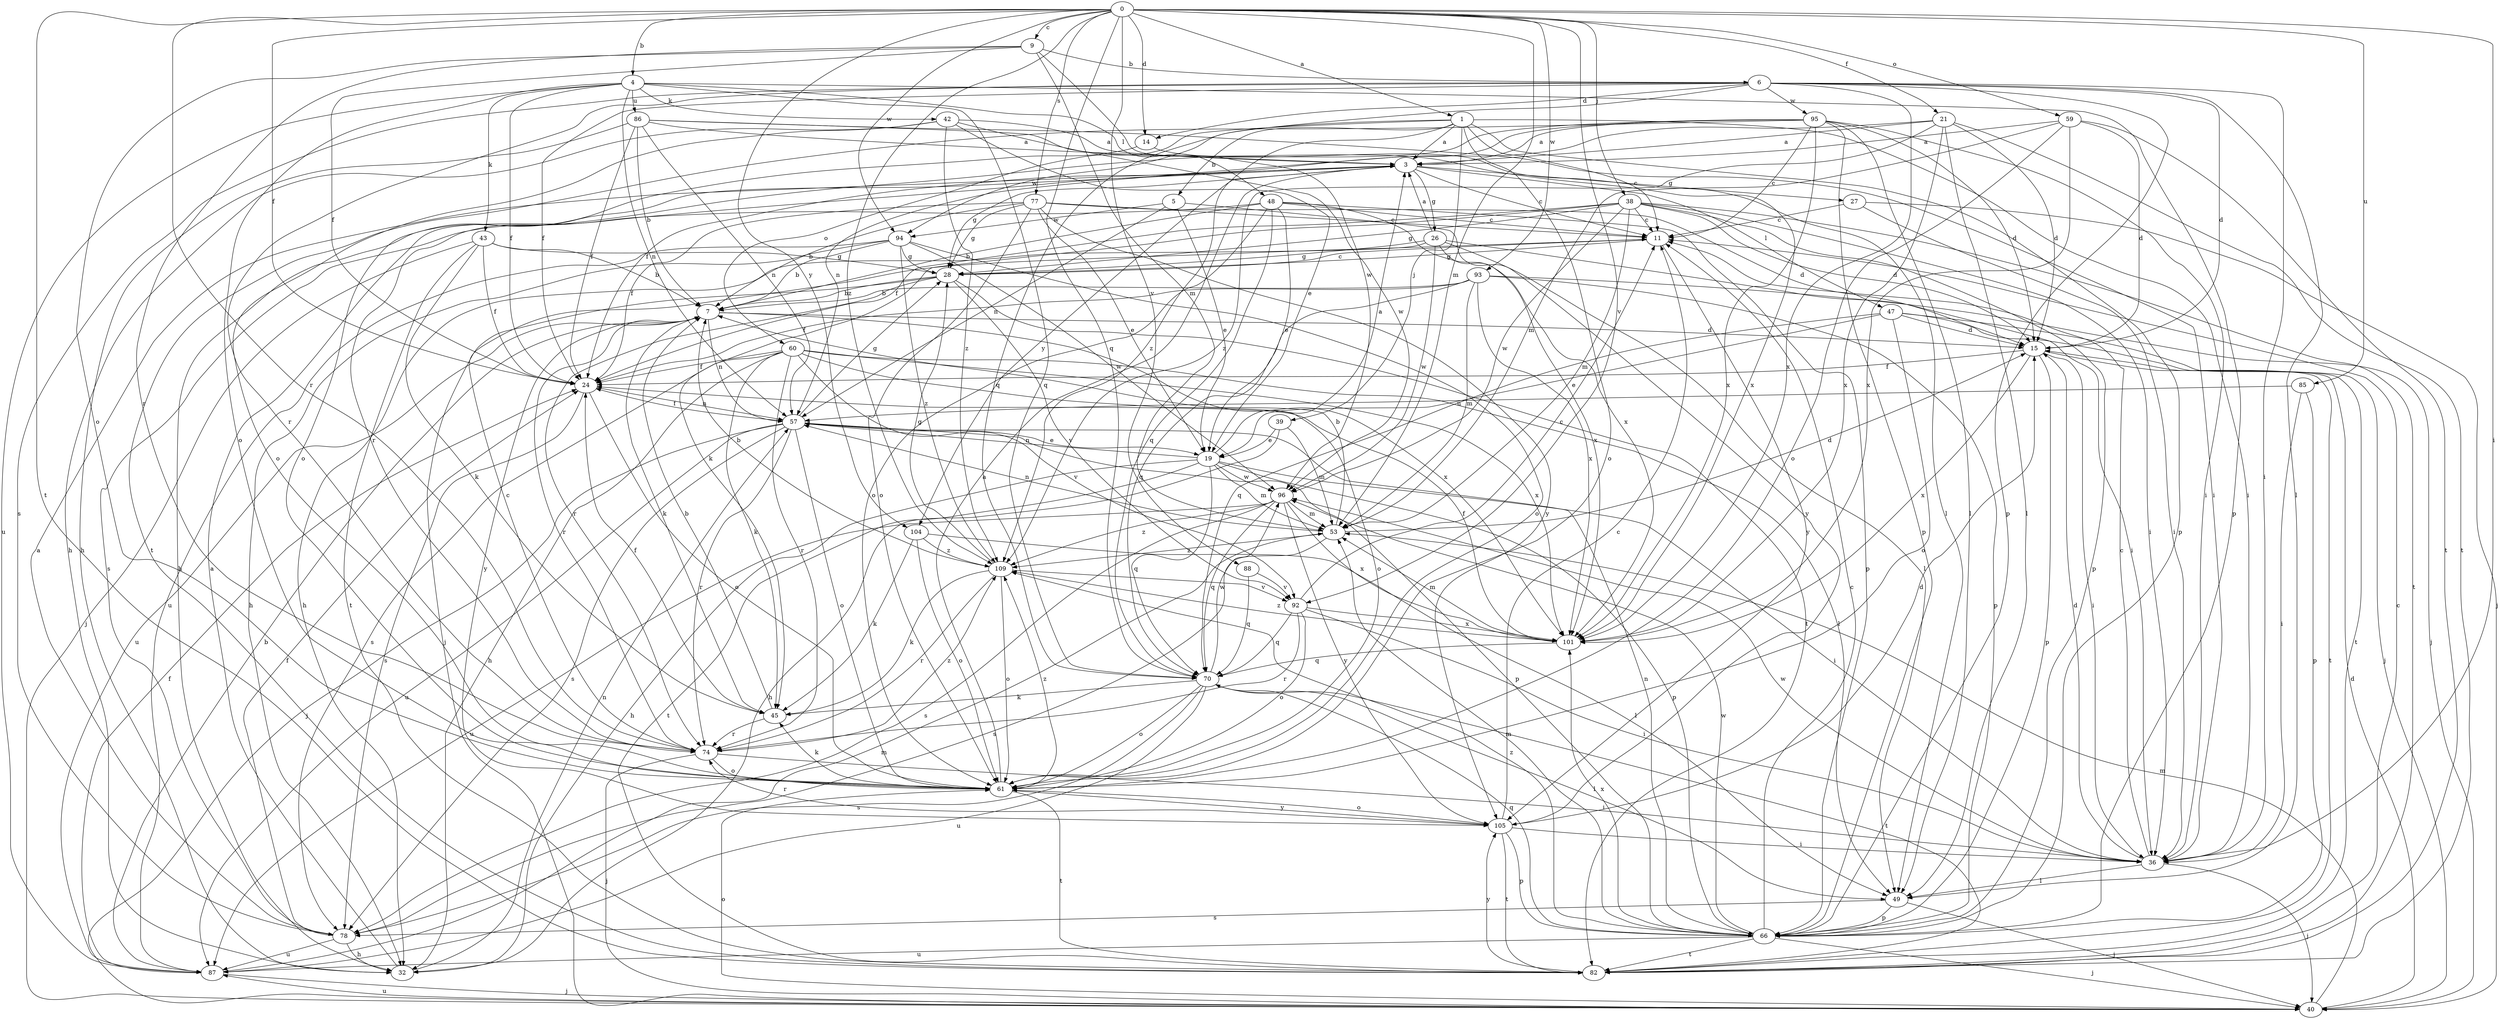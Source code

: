 strict digraph  {
0;
1;
3;
4;
5;
6;
7;
9;
11;
14;
15;
19;
21;
24;
26;
27;
28;
32;
36;
38;
39;
40;
42;
43;
45;
47;
48;
49;
53;
57;
59;
60;
61;
66;
70;
74;
77;
78;
82;
85;
86;
87;
88;
92;
93;
94;
95;
96;
101;
104;
105;
109;
0 -> 1  [label=a];
0 -> 4  [label=b];
0 -> 9  [label=c];
0 -> 14  [label=d];
0 -> 21  [label=f];
0 -> 24  [label=f];
0 -> 36  [label=i];
0 -> 38  [label=j];
0 -> 53  [label=m];
0 -> 59  [label=o];
0 -> 70  [label=q];
0 -> 74  [label=r];
0 -> 77  [label=s];
0 -> 82  [label=t];
0 -> 85  [label=u];
0 -> 88  [label=v];
0 -> 92  [label=v];
0 -> 93  [label=w];
0 -> 94  [label=w];
0 -> 104  [label=y];
0 -> 109  [label=z];
1 -> 3  [label=a];
1 -> 5  [label=b];
1 -> 11  [label=c];
1 -> 36  [label=i];
1 -> 39  [label=j];
1 -> 60  [label=o];
1 -> 61  [label=o];
1 -> 66  [label=p];
1 -> 94  [label=w];
1 -> 109  [label=z];
3 -> 11  [label=c];
3 -> 26  [label=g];
3 -> 27  [label=g];
3 -> 28  [label=g];
3 -> 32  [label=h];
3 -> 47  [label=l];
3 -> 104  [label=y];
4 -> 24  [label=f];
4 -> 42  [label=k];
4 -> 43  [label=k];
4 -> 48  [label=l];
4 -> 57  [label=n];
4 -> 61  [label=o];
4 -> 66  [label=p];
4 -> 70  [label=q];
4 -> 86  [label=u];
4 -> 87  [label=u];
5 -> 19  [label=e];
5 -> 57  [label=n];
5 -> 94  [label=w];
5 -> 105  [label=y];
6 -> 14  [label=d];
6 -> 15  [label=d];
6 -> 24  [label=f];
6 -> 36  [label=i];
6 -> 49  [label=l];
6 -> 66  [label=p];
6 -> 70  [label=q];
6 -> 74  [label=r];
6 -> 78  [label=s];
6 -> 95  [label=w];
6 -> 101  [label=x];
7 -> 15  [label=d];
7 -> 45  [label=k];
7 -> 57  [label=n];
7 -> 74  [label=r];
7 -> 87  [label=u];
7 -> 101  [label=x];
7 -> 105  [label=y];
9 -> 6  [label=b];
9 -> 24  [label=f];
9 -> 53  [label=m];
9 -> 61  [label=o];
9 -> 74  [label=r];
9 -> 96  [label=w];
11 -> 28  [label=g];
11 -> 105  [label=y];
14 -> 49  [label=l];
14 -> 61  [label=o];
15 -> 24  [label=f];
15 -> 36  [label=i];
15 -> 66  [label=p];
15 -> 82  [label=t];
15 -> 101  [label=x];
19 -> 3  [label=a];
19 -> 32  [label=h];
19 -> 36  [label=i];
19 -> 53  [label=m];
19 -> 57  [label=n];
19 -> 66  [label=p];
19 -> 70  [label=q];
19 -> 82  [label=t];
19 -> 96  [label=w];
21 -> 3  [label=a];
21 -> 15  [label=d];
21 -> 24  [label=f];
21 -> 49  [label=l];
21 -> 82  [label=t];
21 -> 101  [label=x];
21 -> 109  [label=z];
24 -> 57  [label=n];
24 -> 61  [label=o];
24 -> 78  [label=s];
26 -> 3  [label=a];
26 -> 28  [label=g];
26 -> 32  [label=h];
26 -> 36  [label=i];
26 -> 49  [label=l];
26 -> 96  [label=w];
26 -> 101  [label=x];
27 -> 11  [label=c];
27 -> 36  [label=i];
27 -> 40  [label=j];
28 -> 7  [label=b];
28 -> 11  [label=c];
28 -> 40  [label=j];
28 -> 74  [label=r];
28 -> 82  [label=t];
28 -> 92  [label=v];
32 -> 3  [label=a];
32 -> 57  [label=n];
36 -> 11  [label=c];
36 -> 15  [label=d];
36 -> 40  [label=j];
36 -> 49  [label=l];
36 -> 96  [label=w];
38 -> 11  [label=c];
38 -> 15  [label=d];
38 -> 24  [label=f];
38 -> 28  [label=g];
38 -> 36  [label=i];
38 -> 45  [label=k];
38 -> 53  [label=m];
38 -> 66  [label=p];
38 -> 82  [label=t];
38 -> 96  [label=w];
39 -> 19  [label=e];
39 -> 32  [label=h];
39 -> 53  [label=m];
40 -> 15  [label=d];
40 -> 53  [label=m];
40 -> 61  [label=o];
40 -> 87  [label=u];
42 -> 3  [label=a];
42 -> 19  [label=e];
42 -> 32  [label=h];
42 -> 61  [label=o];
42 -> 96  [label=w];
42 -> 109  [label=z];
43 -> 7  [label=b];
43 -> 24  [label=f];
43 -> 28  [label=g];
43 -> 40  [label=j];
43 -> 45  [label=k];
43 -> 82  [label=t];
45 -> 7  [label=b];
45 -> 24  [label=f];
45 -> 74  [label=r];
47 -> 15  [label=d];
47 -> 19  [label=e];
47 -> 40  [label=j];
47 -> 61  [label=o];
47 -> 70  [label=q];
47 -> 82  [label=t];
48 -> 7  [label=b];
48 -> 11  [label=c];
48 -> 19  [label=e];
48 -> 61  [label=o];
48 -> 66  [label=p];
48 -> 70  [label=q];
48 -> 78  [label=s];
48 -> 101  [label=x];
49 -> 40  [label=j];
49 -> 66  [label=p];
49 -> 78  [label=s];
53 -> 7  [label=b];
53 -> 15  [label=d];
53 -> 57  [label=n];
53 -> 78  [label=s];
53 -> 109  [label=z];
57 -> 19  [label=e];
57 -> 24  [label=f];
57 -> 28  [label=g];
57 -> 40  [label=j];
57 -> 61  [label=o];
57 -> 66  [label=p];
57 -> 74  [label=r];
57 -> 78  [label=s];
57 -> 87  [label=u];
59 -> 3  [label=a];
59 -> 15  [label=d];
59 -> 53  [label=m];
59 -> 61  [label=o];
59 -> 82  [label=t];
59 -> 101  [label=x];
60 -> 24  [label=f];
60 -> 32  [label=h];
60 -> 45  [label=k];
60 -> 49  [label=l];
60 -> 61  [label=o];
60 -> 74  [label=r];
60 -> 78  [label=s];
60 -> 92  [label=v];
60 -> 101  [label=x];
61 -> 3  [label=a];
61 -> 45  [label=k];
61 -> 82  [label=t];
61 -> 105  [label=y];
61 -> 109  [label=z];
66 -> 11  [label=c];
66 -> 40  [label=j];
66 -> 53  [label=m];
66 -> 57  [label=n];
66 -> 70  [label=q];
66 -> 82  [label=t];
66 -> 87  [label=u];
66 -> 96  [label=w];
66 -> 101  [label=x];
66 -> 109  [label=z];
70 -> 45  [label=k];
70 -> 49  [label=l];
70 -> 61  [label=o];
70 -> 78  [label=s];
70 -> 82  [label=t];
70 -> 87  [label=u];
70 -> 96  [label=w];
74 -> 11  [label=c];
74 -> 36  [label=i];
74 -> 40  [label=j];
74 -> 61  [label=o];
74 -> 109  [label=z];
77 -> 7  [label=b];
77 -> 11  [label=c];
77 -> 15  [label=d];
77 -> 19  [label=e];
77 -> 24  [label=f];
77 -> 28  [label=g];
77 -> 61  [label=o];
77 -> 105  [label=y];
78 -> 3  [label=a];
78 -> 24  [label=f];
78 -> 32  [label=h];
78 -> 87  [label=u];
82 -> 11  [label=c];
82 -> 105  [label=y];
85 -> 36  [label=i];
85 -> 57  [label=n];
85 -> 66  [label=p];
86 -> 3  [label=a];
86 -> 7  [label=b];
86 -> 24  [label=f];
86 -> 32  [label=h];
86 -> 36  [label=i];
86 -> 57  [label=n];
86 -> 101  [label=x];
87 -> 7  [label=b];
87 -> 24  [label=f];
87 -> 40  [label=j];
87 -> 53  [label=m];
88 -> 70  [label=q];
88 -> 92  [label=v];
92 -> 11  [label=c];
92 -> 36  [label=i];
92 -> 61  [label=o];
92 -> 70  [label=q];
92 -> 74  [label=r];
92 -> 101  [label=x];
93 -> 7  [label=b];
93 -> 24  [label=f];
93 -> 40  [label=j];
93 -> 53  [label=m];
93 -> 66  [label=p];
93 -> 70  [label=q];
93 -> 101  [label=x];
94 -> 7  [label=b];
94 -> 28  [label=g];
94 -> 32  [label=h];
94 -> 61  [label=o];
94 -> 87  [label=u];
94 -> 96  [label=w];
94 -> 109  [label=z];
95 -> 3  [label=a];
95 -> 11  [label=c];
95 -> 15  [label=d];
95 -> 36  [label=i];
95 -> 49  [label=l];
95 -> 57  [label=n];
95 -> 66  [label=p];
95 -> 74  [label=r];
95 -> 82  [label=t];
95 -> 101  [label=x];
96 -> 53  [label=m];
96 -> 70  [label=q];
96 -> 78  [label=s];
96 -> 87  [label=u];
96 -> 101  [label=x];
96 -> 105  [label=y];
96 -> 109  [label=z];
101 -> 24  [label=f];
101 -> 53  [label=m];
101 -> 70  [label=q];
101 -> 109  [label=z];
104 -> 45  [label=k];
104 -> 49  [label=l];
104 -> 61  [label=o];
104 -> 109  [label=z];
105 -> 11  [label=c];
105 -> 15  [label=d];
105 -> 36  [label=i];
105 -> 61  [label=o];
105 -> 66  [label=p];
105 -> 74  [label=r];
105 -> 82  [label=t];
109 -> 7  [label=b];
109 -> 28  [label=g];
109 -> 45  [label=k];
109 -> 61  [label=o];
109 -> 74  [label=r];
109 -> 92  [label=v];
}
